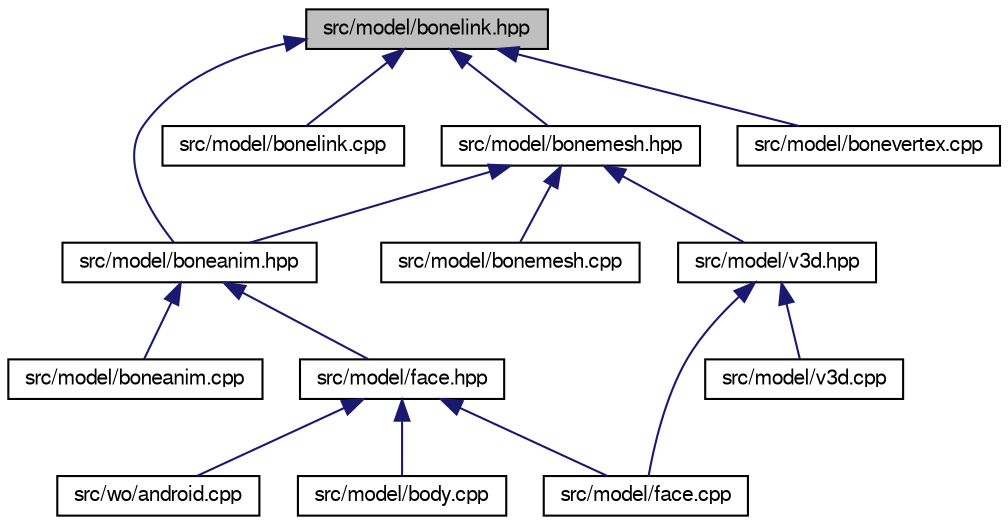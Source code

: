 digraph "src/model/bonelink.hpp"
{
 // LATEX_PDF_SIZE
  bgcolor="transparent";
  edge [fontname="FreeSans",fontsize="10",labelfontname="FreeSans",labelfontsize="10"];
  node [fontname="FreeSans",fontsize="10",shape=record];
  Node1 [label="src/model/bonelink.hpp",height=0.2,width=0.4,color="black", fillcolor="grey75", style="filled", fontcolor="black",tooltip=" "];
  Node1 -> Node2 [dir="back",color="midnightblue",fontsize="10",style="solid",fontname="FreeSans"];
  Node2 [label="src/model/boneanim.hpp",height=0.2,width=0.4,color="black",URL="$a01118.html",tooltip=" "];
  Node2 -> Node3 [dir="back",color="midnightblue",fontsize="10",style="solid",fontname="FreeSans"];
  Node3 [label="src/model/boneanim.cpp",height=0.2,width=0.4,color="black",URL="$a01115.html",tooltip=" "];
  Node2 -> Node4 [dir="back",color="midnightblue",fontsize="10",style="solid",fontname="FreeSans"];
  Node4 [label="src/model/face.hpp",height=0.2,width=0.4,color="black",URL="$a01169.html",tooltip=" "];
  Node4 -> Node5 [dir="back",color="midnightblue",fontsize="10",style="solid",fontname="FreeSans"];
  Node5 [label="src/wo/android.cpp",height=0.2,width=0.4,color="black",URL="$a00272.html",tooltip=" "];
  Node4 -> Node6 [dir="back",color="midnightblue",fontsize="10",style="solid",fontname="FreeSans"];
  Node6 [label="src/model/body.cpp",height=0.2,width=0.4,color="black",URL="$a01109.html",tooltip=" "];
  Node4 -> Node7 [dir="back",color="midnightblue",fontsize="10",style="solid",fontname="FreeSans"];
  Node7 [label="src/model/face.cpp",height=0.2,width=0.4,color="black",URL="$a01166.html",tooltip=" "];
  Node1 -> Node8 [dir="back",color="midnightblue",fontsize="10",style="solid",fontname="FreeSans"];
  Node8 [label="src/model/bonelink.cpp",height=0.2,width=0.4,color="black",URL="$a01121.html",tooltip=" "];
  Node1 -> Node9 [dir="back",color="midnightblue",fontsize="10",style="solid",fontname="FreeSans"];
  Node9 [label="src/model/bonemesh.hpp",height=0.2,width=0.4,color="black",URL="$a01133.html",tooltip=" "];
  Node9 -> Node2 [dir="back",color="midnightblue",fontsize="10",style="solid",fontname="FreeSans"];
  Node9 -> Node10 [dir="back",color="midnightblue",fontsize="10",style="solid",fontname="FreeSans"];
  Node10 [label="src/model/bonemesh.cpp",height=0.2,width=0.4,color="black",URL="$a01130.html",tooltip=" "];
  Node9 -> Node11 [dir="back",color="midnightblue",fontsize="10",style="solid",fontname="FreeSans"];
  Node11 [label="src/model/v3d.hpp",height=0.2,width=0.4,color="black",URL="$a01208.html",tooltip=" "];
  Node11 -> Node7 [dir="back",color="midnightblue",fontsize="10",style="solid",fontname="FreeSans"];
  Node11 -> Node12 [dir="back",color="midnightblue",fontsize="10",style="solid",fontname="FreeSans"];
  Node12 [label="src/model/v3d.cpp",height=0.2,width=0.4,color="black",URL="$a01205.html",tooltip=" "];
  Node1 -> Node13 [dir="back",color="midnightblue",fontsize="10",style="solid",fontname="FreeSans"];
  Node13 [label="src/model/bonevertex.cpp",height=0.2,width=0.4,color="black",URL="$a01148.html",tooltip=" "];
}
